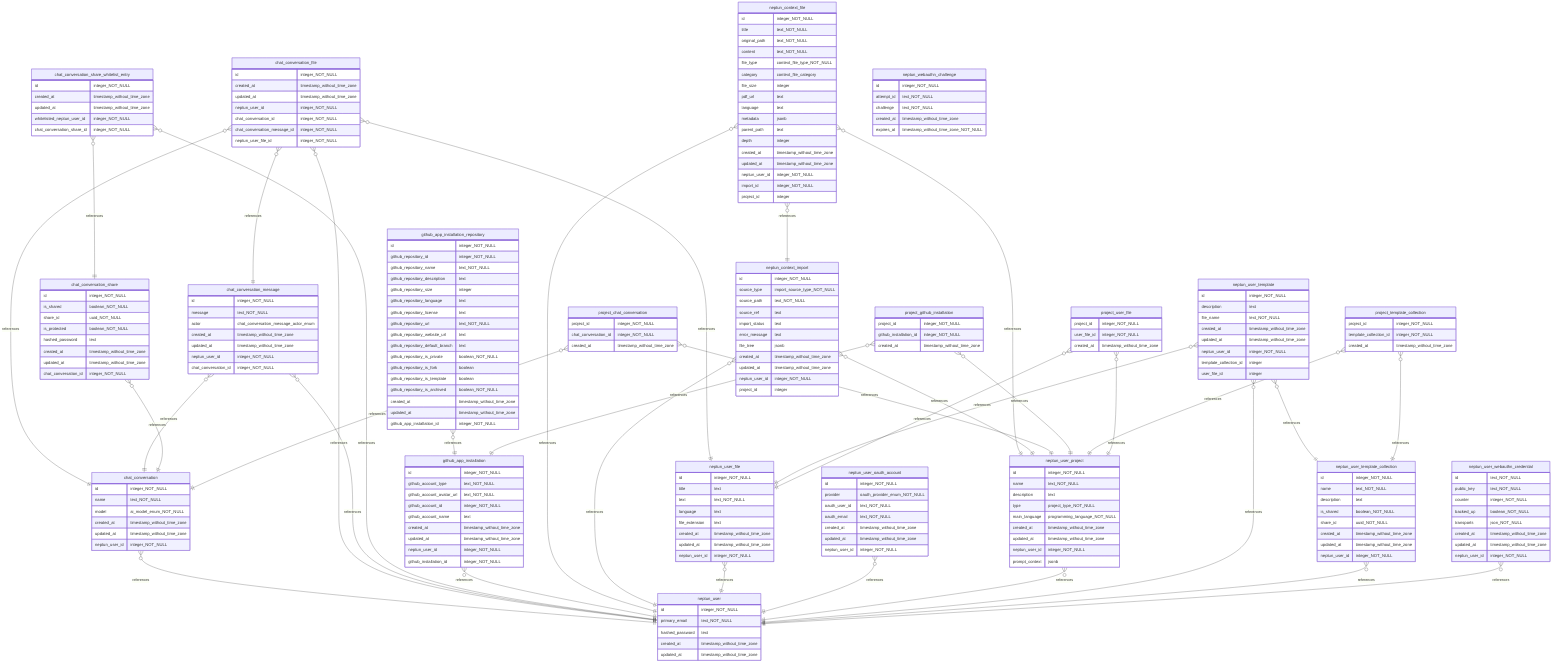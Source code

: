erDiagram

    chat_conversation {
        id integer_NOT_NULL
        name text_NOT_NULL
        model ai_model_enum_NOT_NULL
        created_at timestamp_without_time_zone
        updated_at timestamp_without_time_zone
        neptun_user_id integer_NOT_NULL
    }
    chat_conversation_file {
        id integer_NOT_NULL
        created_at timestamp_without_time_zone
        updated_at timestamp_without_time_zone
        neptun_user_id integer_NOT_NULL
        chat_conversation_id integer_NOT_NULL
        chat_conversation_message_id integer_NOT_NULL
        neptun_user_file_id integer_NOT_NULL
    }
    chat_conversation_message {
        id integer_NOT_NULL
        message text_NOT_NULL
        actor chat_conversation_message_actor_enum
        created_at timestamp_without_time_zone
        updated_at timestamp_without_time_zone
        neptun_user_id integer_NOT_NULL
        chat_conversation_id integer_NOT_NULL
    }
    chat_conversation_share {
        id integer_NOT_NULL
        is_shared boolean_NOT_NULL
        share_id uuid_NOT_NULL
        is_protected boolean_NOT_NULL
        hashed_password text
        created_at timestamp_without_time_zone
        updated_at timestamp_without_time_zone
        chat_conversation_id integer_NOT_NULL
    }
    chat_conversation_share_whitelist_entry {
        id integer_NOT_NULL
        created_at timestamp_without_time_zone
        updated_at timestamp_without_time_zone
        whitelisted_neptun_user_id integer_NOT_NULL
        chat_conversation_share_id integer_NOT_NULL
    }
    github_app_installation {
        id integer_NOT_NULL
        github_account_type text_NOT_NULL
        github_account_avatar_url text_NOT_NULL
        github_account_id integer_NOT_NULL
        github_account_name text
        created_at timestamp_without_time_zone
        updated_at timestamp_without_time_zone
        neptun_user_id integer_NOT_NULL
        github_installation_id integer_NOT_NULL
    }
    github_app_installation_repository {
        id integer_NOT_NULL
        github_repository_id integer_NOT_NULL
        github_repository_name text_NOT_NULL
        github_repository_description text
        github_repository_size integer
        github_repository_language text
        github_repository_license text
        github_repository_url text_NOT_NULL
        github_repository_website_url text
        github_repository_default_branch text
        github_repository_is_private boolean_NOT_NULL
        github_repository_is_fork boolean
        github_repository_is_template boolean
        github_repository_is_archived boolean_NOT_NULL
        created_at timestamp_without_time_zone
        updated_at timestamp_without_time_zone
        github_app_installation_id integer_NOT_NULL
    }
    neptun_user {
        id integer_NOT_NULL
        primary_email text_NOT_NULL
        hashed_password text
        created_at timestamp_without_time_zone
        updated_at timestamp_without_time_zone
    }
    neptun_user_oauth_account {
        id integer_NOT_NULL
        provider oauth_provider_enum_NOT_NULL
        oauth_user_id text_NOT_NULL
        oauth_email text_NOT_NULL
        created_at timestamp_without_time_zone
        updated_at timestamp_without_time_zone
        neptun_user_id integer_NOT_NULL
    }
    neptun_context_file {
        id integer_NOT_NULL
        title text_NOT_NULL
        original_path text_NOT_NULL
        content text_NOT_NULL
        file_type context_file_type_NOT_NULL
        category context_file_category
        file_size integer
        pdf_url text
        language text
        metadata jsonb
        parent_path text
        depth integer
        created_at timestamp_without_time_zone
        updated_at timestamp_without_time_zone
        neptun_user_id integer_NOT_NULL
        import_id integer_NOT_NULL
        project_id integer
    }
    neptun_context_import {
        id integer_NOT_NULL
        source_type import_source_type_NOT_NULL
        source_path text_NOT_NULL
        source_ref text
        import_status text
        error_message text
        file_tree jsonb
        created_at timestamp_without_time_zone
        updated_at timestamp_without_time_zone
        neptun_user_id integer_NOT_NULL
        project_id integer
    }
    neptun_user_file {
        id integer_NOT_NULL
        title text
        text text_NOT_NULL
        language text
        file_extension text
        created_at timestamp_without_time_zone
        updated_at timestamp_without_time_zone
        neptun_user_id integer_NOT_NULL
    }
    neptun_user_project {
        id integer_NOT_NULL
        name text_NOT_NULL
        description text
        type project_type_NOT_NULL
        main_language programming_language_NOT_NULL
        created_at timestamp_without_time_zone
        updated_at timestamp_without_time_zone
        neptun_user_id integer_NOT_NULL
        prompt_context jsonb
    }
    neptun_user_template {
        id integer_NOT_NULL
        description text
        file_name text_NOT_NULL
        created_at timestamp_without_time_zone
        updated_at timestamp_without_time_zone
        neptun_user_id integer_NOT_NULL
        template_collection_id integer
        user_file_id integer
    }
    neptun_user_template_collection {
        id integer_NOT_NULL
        name text_NOT_NULL
        description text
        is_shared boolean_NOT_NULL
        share_id uuid_NOT_NULL
        created_at timestamp_without_time_zone
        updated_at timestamp_without_time_zone
        neptun_user_id integer_NOT_NULL
    }
    neptun_user_webauthn_credential {
        id text_NOT_NULL
        public_key text_NOT_NULL
        counter integer_NOT_NULL
        backed_up boolean_NOT_NULL
        transports json_NOT_NULL
        created_at timestamp_without_time_zone
        updated_at timestamp_without_time_zone
        neptun_user_id integer_NOT_NULL
    }
    neptun_webauthn_challenge {
        id integer_NOT_NULL
        attempt_id text_NOT_NULL
        challenge text_NOT_NULL
        created_at timestamp_without_time_zone
        expires_at timestamp_without_time_zone_NOT_NULL
    }
    project_chat_conversation {
        project_id integer_NOT_NULL
        chat_conversation_id integer_NOT_NULL
        created_at timestamp_without_time_zone
    }
    project_github_installation {
        project_id integer_NOT_NULL
        github_installation_id integer_NOT_NULL
        created_at timestamp_without_time_zone
    }
    project_template_collection {
        project_id integer_NOT_NULL
        template_collection_id integer_NOT_NULL
        created_at timestamp_without_time_zone
    }
    project_user_file {
        project_id integer_NOT_NULL
        user_file_id integer_NOT_NULL
        created_at timestamp_without_time_zone
    }

    %% Relationships
    chat_conversation }o--|| neptun_user : "references"
    chat_conversation_file }o--|| neptun_user : "references"
    chat_conversation_file }o--|| chat_conversation : "references"
    chat_conversation_file }o--|| chat_conversation_message : "references"
    chat_conversation_file }o--|| neptun_user_file : "references"
    chat_conversation_message }o--|| neptun_user : "references"
    chat_conversation_message }o--|| chat_conversation : "references"
    chat_conversation_share }o--|| chat_conversation : "references"
    chat_conversation_share_whitelist_entry }o--|| chat_conversation_share : "references"
    chat_conversation_share_whitelist_entry }o--|| neptun_user : "references"
    github_app_installation }o--|| neptun_user : "references"
    github_app_installation_repository }o--|| github_app_installation : "references"
    neptun_context_file }o--|| neptun_user : "references"
    neptun_context_file }o--|| neptun_context_import : "references"
    neptun_context_file }o--|| neptun_user_project : "references"
    neptun_context_import }o--|| neptun_user : "references"
    neptun_context_import }o--|| neptun_user_project : "references"
    neptun_user_file }o--|| neptun_user : "references"
    neptun_user_oauth_account }o--|| neptun_user : "references"
    neptun_user_project }o--|| neptun_user : "references"
    neptun_user_template }o--|| neptun_user : "references"
    neptun_user_template }o--|| neptun_user_template_collection : "references"
    neptun_user_template }o--|| neptun_user_file : "references"
    neptun_user_template_collection }o--|| neptun_user : "references"
    neptun_user_webauthn_credential }o--|| neptun_user : "references"
    project_chat_conversation }o--|| chat_conversation : "references"
    project_chat_conversation }o--|| neptun_user_project : "references"
    project_github_installation }o--|| github_app_installation : "references"
    project_github_installation }o--|| neptun_user_project : "references"
    project_template_collection }o--|| neptun_user_project : "references"
    project_template_collection }o--|| neptun_user_template_collection : "references"
    project_user_file }o--|| neptun_user_project : "references"
    project_user_file }o--|| neptun_user_file : "references"